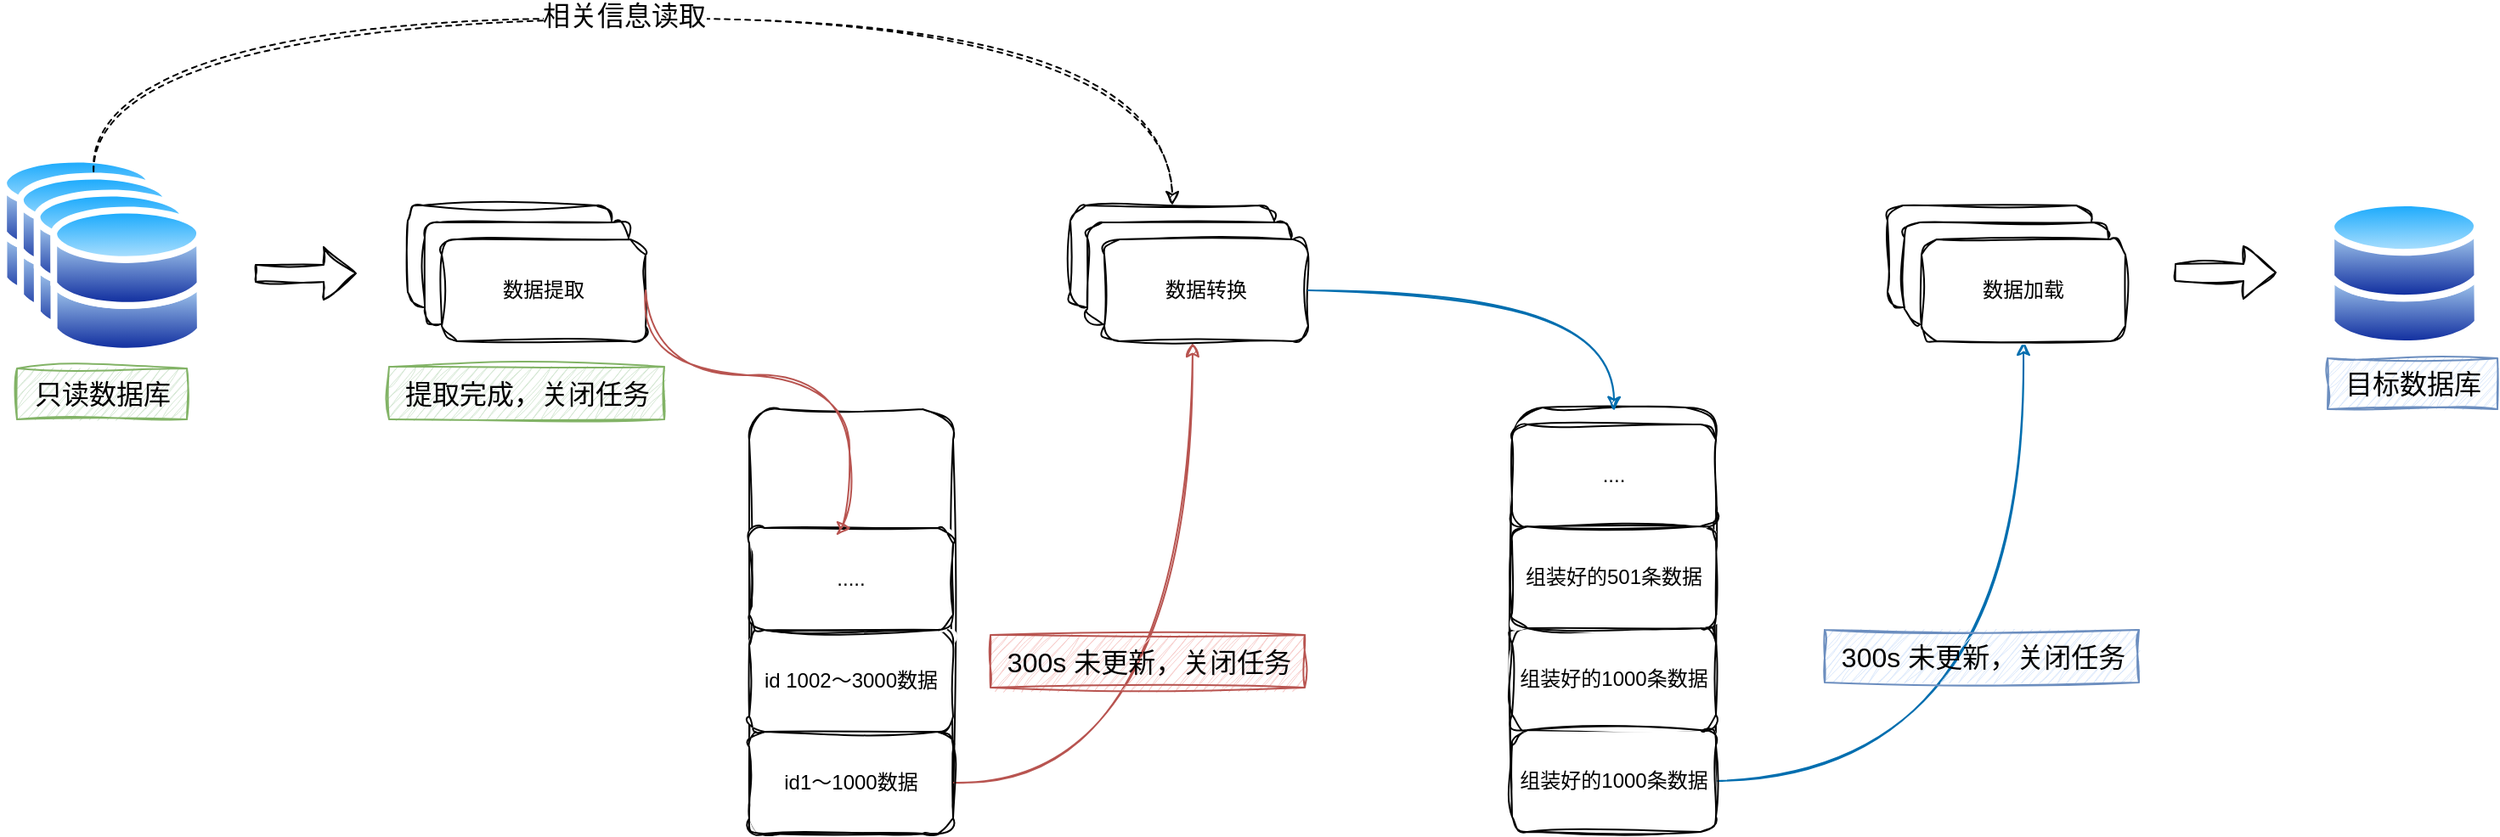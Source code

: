 <mxfile>
    <diagram id="0WOPJTrIAdzrLueGacQA" name="第 1 页">
        <mxGraphModel dx="2532" dy="731" grid="1" gridSize="10" guides="1" tooltips="1" connect="1" arrows="0" fold="1" page="1" pageScale="1" pageWidth="1400" pageHeight="850" background="#ffffff" math="1" shadow="0">
            <root>
                <mxCell id="0"/>
                <mxCell id="1" parent="0"/>
                <mxCell id="43" value="" style="group;sketch=1;curveFitting=1;jiggle=2;" parent="1" vertex="1" connectable="0">
                    <mxGeometry x="-10" y="280" width="120" height="120" as="geometry"/>
                </mxCell>
                <mxCell id="39" value="" style="aspect=fixed;perimeter=ellipsePerimeter;html=1;align=center;shadow=0;dashed=0;spacingTop=3;image;image=img/lib/active_directory/databases.svg;sketch=1;curveFitting=1;jiggle=2;" parent="43" vertex="1">
                    <mxGeometry width="90.453" height="88.641" as="geometry"/>
                </mxCell>
                <mxCell id="40" value="" style="aspect=fixed;perimeter=ellipsePerimeter;html=1;align=center;shadow=0;dashed=0;spacingTop=3;image;image=img/lib/active_directory/databases.svg;sketch=1;curveFitting=1;jiggle=2;" parent="43" vertex="1">
                    <mxGeometry x="9.849" y="10" width="90.453" height="88.641" as="geometry"/>
                </mxCell>
                <mxCell id="41" value="" style="aspect=fixed;perimeter=ellipsePerimeter;html=1;align=center;shadow=0;dashed=0;spacingTop=3;image;image=img/lib/active_directory/databases.svg;sketch=1;curveFitting=1;jiggle=2;" parent="43" vertex="1">
                    <mxGeometry x="19.698" y="20" width="90.453" height="88.641" as="geometry"/>
                </mxCell>
                <mxCell id="42" value="" style="aspect=fixed;perimeter=ellipsePerimeter;html=1;align=center;shadow=0;dashed=0;spacingTop=3;image;image=img/lib/active_directory/databases.svg;sketch=1;curveFitting=1;jiggle=2;" parent="43" vertex="1">
                    <mxGeometry x="29.547" y="30" width="90.453" height="88.641" as="geometry"/>
                </mxCell>
                <mxCell id="44" value="" style="group;sketch=1;curveFitting=1;jiggle=2;" parent="1" vertex="1" connectable="0">
                    <mxGeometry x="230" y="310" width="140" height="80" as="geometry"/>
                </mxCell>
                <mxCell id="36" value="" style="rounded=1;whiteSpace=wrap;html=1;sketch=1;curveFitting=1;jiggle=2;" parent="44" vertex="1">
                    <mxGeometry width="120" height="60" as="geometry"/>
                </mxCell>
                <mxCell id="37" value="" style="rounded=1;whiteSpace=wrap;html=1;sketch=1;curveFitting=1;jiggle=2;" parent="44" vertex="1">
                    <mxGeometry x="10" y="10" width="120" height="60" as="geometry"/>
                </mxCell>
                <mxCell id="38" value="数据提取" style="rounded=1;whiteSpace=wrap;html=1;sketch=1;curveFitting=1;jiggle=2;" parent="44" vertex="1">
                    <mxGeometry x="20" y="20" width="120" height="60" as="geometry"/>
                </mxCell>
                <mxCell id="47" value="" style="shape=flexArrow;endArrow=classic;html=1;sketch=1;curveFitting=1;jiggle=2;" parent="1" edge="1">
                    <mxGeometry width="50" height="50" relative="1" as="geometry">
                        <mxPoint x="140" y="350" as="sourcePoint"/>
                        <mxPoint x="200" y="350" as="targetPoint"/>
                    </mxGeometry>
                </mxCell>
                <mxCell id="49" value="" style="rounded=1;whiteSpace=wrap;html=1;sketch=1;curveFitting=1;jiggle=2;" parent="1" vertex="1">
                    <mxGeometry x="431" y="430" width="120" height="250" as="geometry"/>
                </mxCell>
                <mxCell id="67" style="edgeStyle=orthogonalEdgeStyle;html=1;entryX=0.433;entryY=1.017;entryDx=0;entryDy=0;entryPerimeter=0;curved=1;fillColor=#f8cecc;strokeColor=#b85450;sketch=1;curveFitting=1;jiggle=2;" parent="1" source="50" target="62" edge="1">
                    <mxGeometry relative="1" as="geometry"/>
                </mxCell>
                <mxCell id="50" value="id1～1000数据" style="rounded=1;whiteSpace=wrap;html=1;sketch=1;curveFitting=1;jiggle=2;" parent="1" vertex="1">
                    <mxGeometry x="431" y="620" width="120" height="60" as="geometry"/>
                </mxCell>
                <mxCell id="51" value="id 1002～3000数据" style="rounded=1;whiteSpace=wrap;html=1;sketch=1;curveFitting=1;jiggle=2;" parent="1" vertex="1">
                    <mxGeometry x="431" y="560" width="120" height="60" as="geometry"/>
                </mxCell>
                <mxCell id="52" value="....." style="rounded=1;whiteSpace=wrap;html=1;sketch=1;curveFitting=1;jiggle=2;" parent="1" vertex="1">
                    <mxGeometry x="431" y="500" width="120" height="60" as="geometry"/>
                </mxCell>
                <mxCell id="59" value="" style="group;sketch=1;curveFitting=1;jiggle=2;" parent="1" vertex="1" connectable="0">
                    <mxGeometry x="620" y="310" width="140" height="80" as="geometry"/>
                </mxCell>
                <mxCell id="60" value="" style="rounded=1;whiteSpace=wrap;html=1;sketch=1;curveFitting=1;jiggle=2;" parent="59" vertex="1">
                    <mxGeometry width="120" height="60" as="geometry"/>
                </mxCell>
                <mxCell id="61" value="" style="rounded=1;whiteSpace=wrap;html=1;sketch=1;curveFitting=1;jiggle=2;" parent="59" vertex="1">
                    <mxGeometry x="10" y="10" width="120" height="60" as="geometry"/>
                </mxCell>
                <mxCell id="62" value="数据转换" style="rounded=1;whiteSpace=wrap;html=1;sketch=1;curveFitting=1;jiggle=2;" parent="59" vertex="1">
                    <mxGeometry x="20" y="20" width="120" height="60" as="geometry"/>
                </mxCell>
                <mxCell id="65" style="edgeStyle=orthogonalEdgeStyle;html=1;exitX=1;exitY=0.5;exitDx=0;exitDy=0;entryX=0.5;entryY=0;entryDx=0;entryDy=0;curved=1;fillColor=#f8cecc;strokeColor=#b85450;sketch=1;curveFitting=1;jiggle=2;" parent="1" source="38" target="52" edge="1">
                    <mxGeometry relative="1" as="geometry">
                        <Array as="points">
                            <mxPoint x="370" y="410"/>
                            <mxPoint x="490" y="410"/>
                        </Array>
                    </mxGeometry>
                </mxCell>
                <mxCell id="80" style="edgeStyle=orthogonalEdgeStyle;curved=1;html=1;entryX=0.5;entryY=1;entryDx=0;entryDy=0;fontSize=16;fillColor=#1ba1e2;strokeColor=#006EAF;sketch=1;curveFitting=1;jiggle=2;" parent="1" source="69" target="78" edge="1">
                    <mxGeometry relative="1" as="geometry"/>
                </mxCell>
                <mxCell id="72" style="edgeStyle=orthogonalEdgeStyle;curved=1;html=1;entryX=0.5;entryY=0;entryDx=0;entryDy=0;dashed=1;sketch=1;curveFitting=1;jiggle=2;" parent="1" source="40" target="60" edge="1">
                    <mxGeometry relative="1" as="geometry">
                        <Array as="points">
                            <mxPoint x="45" y="200"/>
                            <mxPoint x="680" y="200"/>
                        </Array>
                    </mxGeometry>
                </mxCell>
                <mxCell id="73" value="&lt;font style=&quot;font-size: 16px;&quot;&gt;相关信息读取&lt;/font&gt;" style="edgeLabel;html=1;align=center;verticalAlign=middle;resizable=0;points=[];sketch=1;curveFitting=1;jiggle=2;" parent="72" vertex="1" connectable="0">
                    <mxGeometry x="-0.037" y="2" relative="1" as="geometry">
                        <mxPoint as="offset"/>
                    </mxGeometry>
                </mxCell>
                <mxCell id="75" value="" style="group;sketch=1;curveFitting=1;jiggle=2;" parent="1" vertex="1" connectable="0">
                    <mxGeometry x="1101" y="310" width="140" height="80" as="geometry"/>
                </mxCell>
                <mxCell id="76" value="" style="rounded=1;whiteSpace=wrap;html=1;sketch=1;curveFitting=1;jiggle=2;" parent="75" vertex="1">
                    <mxGeometry width="120" height="60" as="geometry"/>
                </mxCell>
                <mxCell id="77" value="" style="rounded=1;whiteSpace=wrap;html=1;sketch=1;curveFitting=1;jiggle=2;" parent="75" vertex="1">
                    <mxGeometry x="10" y="10" width="120" height="60" as="geometry"/>
                </mxCell>
                <mxCell id="78" value="数据加载" style="rounded=1;whiteSpace=wrap;html=1;sketch=1;curveFitting=1;jiggle=2;" parent="75" vertex="1">
                    <mxGeometry x="20" y="20" width="120" height="60" as="geometry"/>
                </mxCell>
                <mxCell id="82" value="" style="aspect=fixed;perimeter=ellipsePerimeter;html=1;align=center;shadow=0;dashed=0;spacingTop=3;image;image=img/lib/active_directory/databases.svg;imageBackground=default;sketch=1;curveFitting=1;jiggle=2;" parent="1" vertex="1">
                    <mxGeometry x="1359.997" y="305.68" width="90.453" height="88.641" as="geometry"/>
                </mxCell>
                <mxCell id="86" value="" style="shape=flexArrow;endArrow=classic;html=1;sketch=1;curveFitting=1;jiggle=2;" parent="1" edge="1">
                    <mxGeometry width="50" height="50" relative="1" as="geometry">
                        <mxPoint x="1270" y="349.5" as="sourcePoint"/>
                        <mxPoint x="1330" y="349.5" as="targetPoint"/>
                    </mxGeometry>
                </mxCell>
                <mxCell id="87" value="只读数据库" style="text;html=1;align=center;verticalAlign=middle;resizable=0;points=[];autosize=1;fontSize=16;labelBackgroundColor=none;labelBorderColor=none;sketch=1;curveFitting=1;jiggle=2;fillColor=#d5e8d4;strokeColor=#82b366;" parent="1" vertex="1">
                    <mxGeometry y="406" width="100" height="30" as="geometry"/>
                </mxCell>
                <mxCell id="88" value="目标数据库" style="text;html=1;align=center;verticalAlign=middle;resizable=0;points=[];autosize=1;fontSize=16;labelBackgroundColor=none;labelBorderColor=none;sketch=1;curveFitting=1;jiggle=2;fillColor=#dae8fc;strokeColor=#6c8ebf;" parent="1" vertex="1">
                    <mxGeometry x="1360" y="400" width="100" height="30" as="geometry"/>
                </mxCell>
                <mxCell id="89" value="" style="group;sketch=1;curveFitting=1;jiggle=2;" parent="1" vertex="1" connectable="0">
                    <mxGeometry x="880" y="429" width="120" height="250" as="geometry"/>
                </mxCell>
                <mxCell id="68" value="" style="rounded=1;whiteSpace=wrap;html=1;sketch=1;curveFitting=1;jiggle=2;" parent="89" vertex="1">
                    <mxGeometry width="120" height="250" as="geometry"/>
                </mxCell>
                <mxCell id="69" value="组装好的1000条数据" style="rounded=1;whiteSpace=wrap;html=1;sketch=1;curveFitting=1;jiggle=2;" parent="89" vertex="1">
                    <mxGeometry y="190" width="120" height="60" as="geometry"/>
                </mxCell>
                <mxCell id="70" value="组装好的1000条数据" style="rounded=1;whiteSpace=wrap;html=1;sketch=1;curveFitting=1;jiggle=2;" parent="89" vertex="1">
                    <mxGeometry y="130" width="120" height="60" as="geometry"/>
                </mxCell>
                <mxCell id="71" value="组装好的501条数据" style="rounded=1;whiteSpace=wrap;html=1;sketch=1;curveFitting=1;jiggle=2;" parent="89" vertex="1">
                    <mxGeometry y="70" width="120" height="60" as="geometry"/>
                </mxCell>
                <mxCell id="74" value="...." style="rounded=1;whiteSpace=wrap;html=1;sketch=1;curveFitting=1;jiggle=2;" parent="89" vertex="1">
                    <mxGeometry y="10" width="120" height="60" as="geometry"/>
                </mxCell>
                <mxCell id="79" style="edgeStyle=orthogonalEdgeStyle;curved=1;html=1;fontSize=16;fillColor=#1ba1e2;strokeColor=#006EAF;sketch=1;curveFitting=1;jiggle=2;" parent="1" source="62" edge="1">
                    <mxGeometry relative="1" as="geometry">
                        <mxPoint x="940" y="431" as="targetPoint"/>
                    </mxGeometry>
                </mxCell>
                <mxCell id="91" value="提取完成，关闭任务" style="text;html=1;align=center;verticalAlign=middle;resizable=0;points=[];autosize=1;fontSize=16;labelBackgroundColor=none;labelBorderColor=none;sketch=1;curveFitting=1;jiggle=2;fillColor=#d5e8d4;strokeColor=#82b366;" vertex="1" parent="1">
                    <mxGeometry x="219" y="405" width="162" height="31" as="geometry"/>
                </mxCell>
                <mxCell id="92" value="300s 未更新，关闭任务" style="text;html=1;align=center;verticalAlign=middle;resizable=0;points=[];autosize=1;fontSize=16;labelBackgroundColor=none;labelBorderColor=none;sketch=1;curveFitting=1;jiggle=2;fillColor=#f8cecc;strokeColor=#b85450;" vertex="1" parent="1">
                    <mxGeometry x="573" y="563" width="185" height="31" as="geometry"/>
                </mxCell>
                <mxCell id="93" value="300s 未更新，关闭任务" style="text;html=1;align=center;verticalAlign=middle;resizable=0;points=[];autosize=1;fontSize=16;labelBackgroundColor=none;labelBorderColor=none;sketch=1;curveFitting=1;jiggle=2;fillColor=#dae8fc;strokeColor=#6c8ebf;" vertex="1" parent="1">
                    <mxGeometry x="1064" y="560" width="185" height="31" as="geometry"/>
                </mxCell>
            </root>
        </mxGraphModel>
    </diagram>
</mxfile>